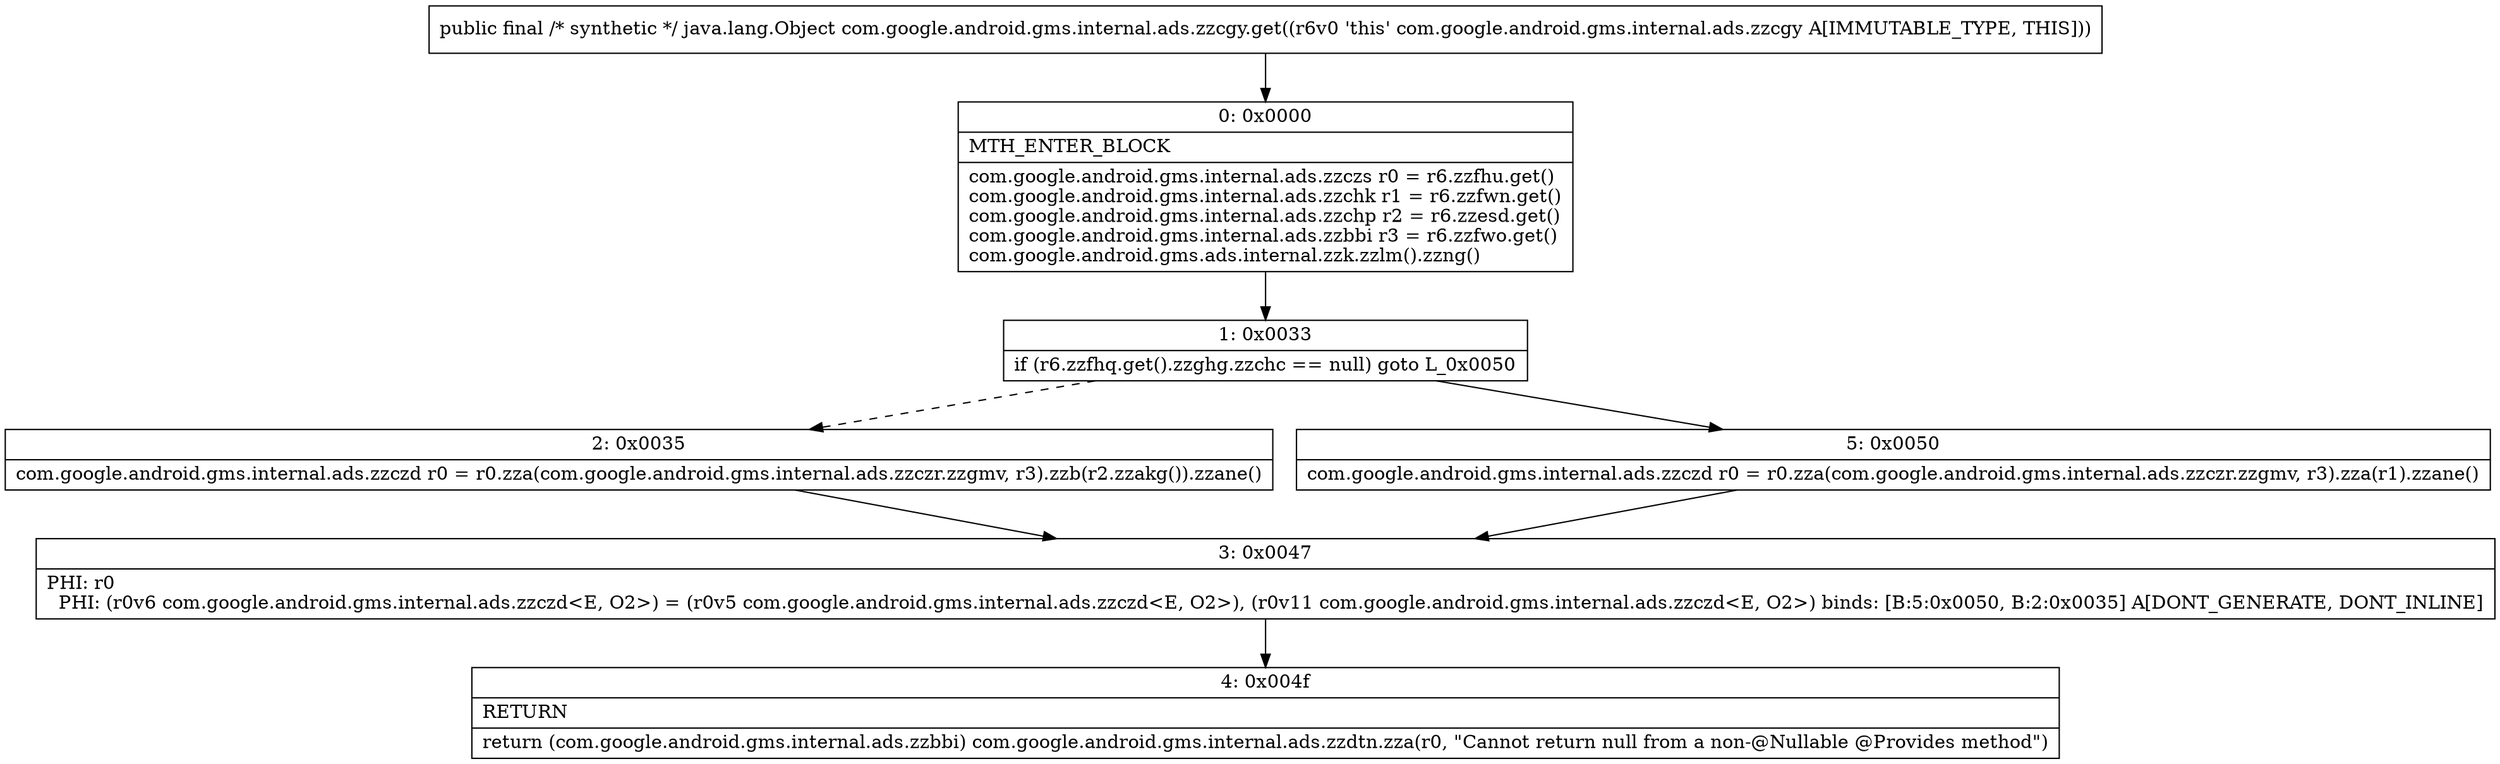digraph "CFG forcom.google.android.gms.internal.ads.zzcgy.get()Ljava\/lang\/Object;" {
Node_0 [shape=record,label="{0\:\ 0x0000|MTH_ENTER_BLOCK\l|com.google.android.gms.internal.ads.zzczs r0 = r6.zzfhu.get()\lcom.google.android.gms.internal.ads.zzchk r1 = r6.zzfwn.get()\lcom.google.android.gms.internal.ads.zzchp r2 = r6.zzesd.get()\lcom.google.android.gms.internal.ads.zzbbi r3 = r6.zzfwo.get()\lcom.google.android.gms.ads.internal.zzk.zzlm().zzng()\l}"];
Node_1 [shape=record,label="{1\:\ 0x0033|if (r6.zzfhq.get().zzghg.zzchc == null) goto L_0x0050\l}"];
Node_2 [shape=record,label="{2\:\ 0x0035|com.google.android.gms.internal.ads.zzczd r0 = r0.zza(com.google.android.gms.internal.ads.zzczr.zzgmv, r3).zzb(r2.zzakg()).zzane()\l}"];
Node_3 [shape=record,label="{3\:\ 0x0047|PHI: r0 \l  PHI: (r0v6 com.google.android.gms.internal.ads.zzczd\<E, O2\>) = (r0v5 com.google.android.gms.internal.ads.zzczd\<E, O2\>), (r0v11 com.google.android.gms.internal.ads.zzczd\<E, O2\>) binds: [B:5:0x0050, B:2:0x0035] A[DONT_GENERATE, DONT_INLINE]\l}"];
Node_4 [shape=record,label="{4\:\ 0x004f|RETURN\l|return (com.google.android.gms.internal.ads.zzbbi) com.google.android.gms.internal.ads.zzdtn.zza(r0, \"Cannot return null from a non\-@Nullable @Provides method\")\l}"];
Node_5 [shape=record,label="{5\:\ 0x0050|com.google.android.gms.internal.ads.zzczd r0 = r0.zza(com.google.android.gms.internal.ads.zzczr.zzgmv, r3).zza(r1).zzane()\l}"];
MethodNode[shape=record,label="{public final \/* synthetic *\/ java.lang.Object com.google.android.gms.internal.ads.zzcgy.get((r6v0 'this' com.google.android.gms.internal.ads.zzcgy A[IMMUTABLE_TYPE, THIS])) }"];
MethodNode -> Node_0;
Node_0 -> Node_1;
Node_1 -> Node_2[style=dashed];
Node_1 -> Node_5;
Node_2 -> Node_3;
Node_3 -> Node_4;
Node_5 -> Node_3;
}

